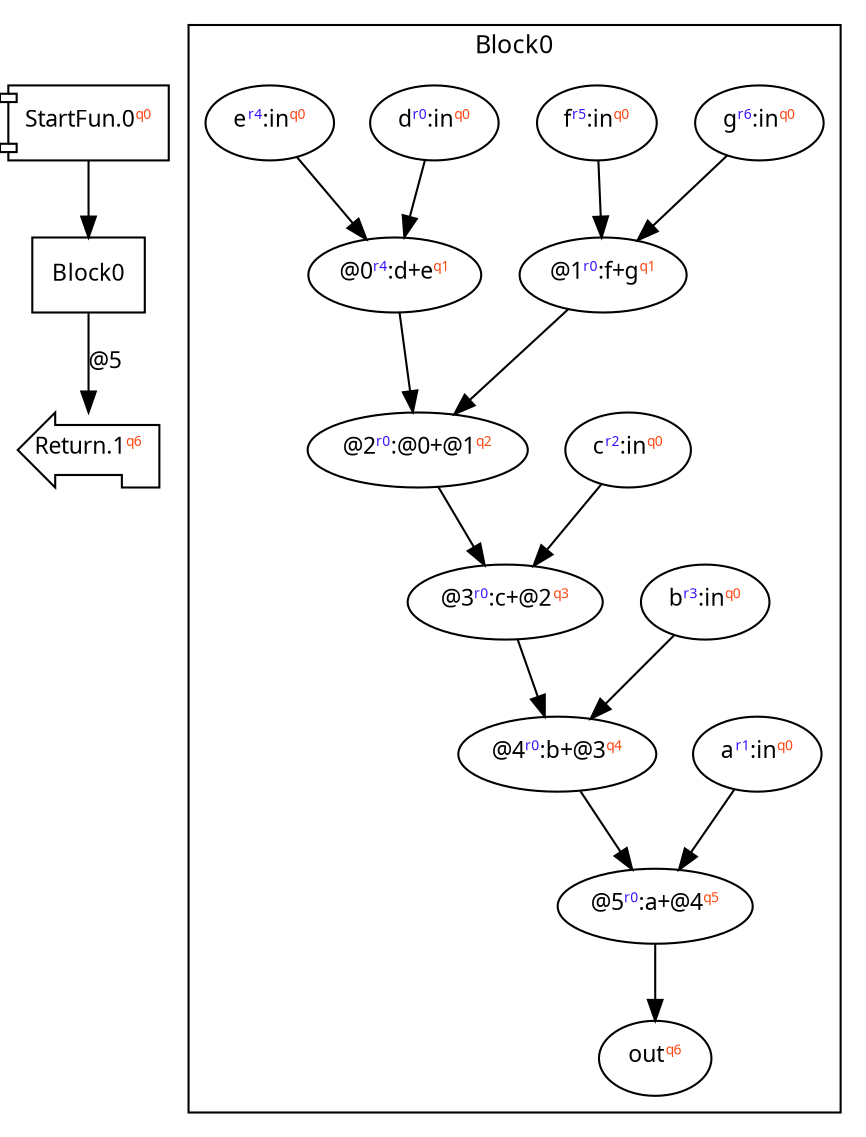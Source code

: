 digraph Program_ {
graph [fontname = "Monaco", fontsize = 12, ranksep = 0.5];
node [shape = box, fontname = "Monaco", fontsize = 11; colorscheme = pastel19];
edge [fontname = "Monaco", fontsize = 11; colorscheme = pastel19];
Jump0[label = <StartFun.0<font color="#ff4411" point-size="8"><sup>q0</sup></font>>; shape = component];
Jump0 -> Block0;
Jump1[label = <Return.1<font color="#ff4411" point-size="8"><sup>q6</sup></font>>; shape = lpromoter];
Block0 -> Jump1 [label="@5"];
Block0 [label = "Block0"];
subgraph cluster_dfg_Block0{
node [shape = oval];
label = "Block0";
ndBlock0_0 [label=<g<font color="#3311ff" point-size="8"><sup>r6</sup></font>:in<font color="#ff4411" point-size="8"><sup>q0</sup></font>>];ndBlock0_1 [label=<f<font color="#3311ff" point-size="8"><sup>r5</sup></font>:in<font color="#ff4411" point-size="8"><sup>q0</sup></font>>];ndBlock0_2 [label=<a<font color="#3311ff" point-size="8"><sup>r1</sup></font>:in<font color="#ff4411" point-size="8"><sup>q0</sup></font>>];ndBlock0_3 [label=<b<font color="#3311ff" point-size="8"><sup>r3</sup></font>:in<font color="#ff4411" point-size="8"><sup>q0</sup></font>>];ndBlock0_4 [label=<@5<font color="#3311ff" point-size="8"><sup>r0</sup></font>:a+@4<font color="#ff4411" point-size="8"><sup>q5</sup></font>>];ndBlock0_5 [label=<@0<font color="#3311ff" point-size="8"><sup>r4</sup></font>:d+e<font color="#ff4411" point-size="8"><sup>q1</sup></font>>];ndBlock0_6 [label=<d<font color="#3311ff" point-size="8"><sup>r0</sup></font>:in<font color="#ff4411" point-size="8"><sup>q0</sup></font>>];ndBlock0_7 [label=<@1<font color="#3311ff" point-size="8"><sup>r0</sup></font>:f+g<font color="#ff4411" point-size="8"><sup>q1</sup></font>>];ndBlock0_8 [label=<c<font color="#3311ff" point-size="8"><sup>r2</sup></font>:in<font color="#ff4411" point-size="8"><sup>q0</sup></font>>];ndBlock0_9 [label=<out<font color="#ff4411" point-size="8"><sup>q6</sup></font>>];ndBlock0_10 [label=<@4<font color="#3311ff" point-size="8"><sup>r0</sup></font>:b+@3<font color="#ff4411" point-size="8"><sup>q4</sup></font>>];ndBlock0_11 [label=<@2<font color="#3311ff" point-size="8"><sup>r0</sup></font>:@0+@1<font color="#ff4411" point-size="8"><sup>q2</sup></font>>];ndBlock0_12 [label=<e<font color="#3311ff" point-size="8"><sup>r4</sup></font>:in<font color="#ff4411" point-size="8"><sup>q0</sup></font>>];ndBlock0_13 [label=<@3<font color="#3311ff" point-size="8"><sup>r0</sup></font>:c+@2<font color="#ff4411" point-size="8"><sup>q3</sup></font>>];ndBlock0_3 -> ndBlock0_10; ndBlock0_13 -> ndBlock0_10; ndBlock0_0 -> ndBlock0_7; ndBlock0_1 -> ndBlock0_7; ndBlock0_5 -> ndBlock0_11; ndBlock0_7 -> ndBlock0_11; ndBlock0_8 -> ndBlock0_13; ndBlock0_11 -> ndBlock0_13; ndBlock0_4 -> ndBlock0_9; ndBlock0_2 -> ndBlock0_4; ndBlock0_10 -> ndBlock0_4; ndBlock0_6 -> ndBlock0_5; ndBlock0_12 -> ndBlock0_5; }}
